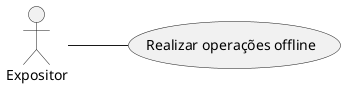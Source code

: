 @startuml
left to right direction

actor "Expositor" as Usuario

usecase "Realizar operações offline" as UC2

Usuario -- UC2

@enduml